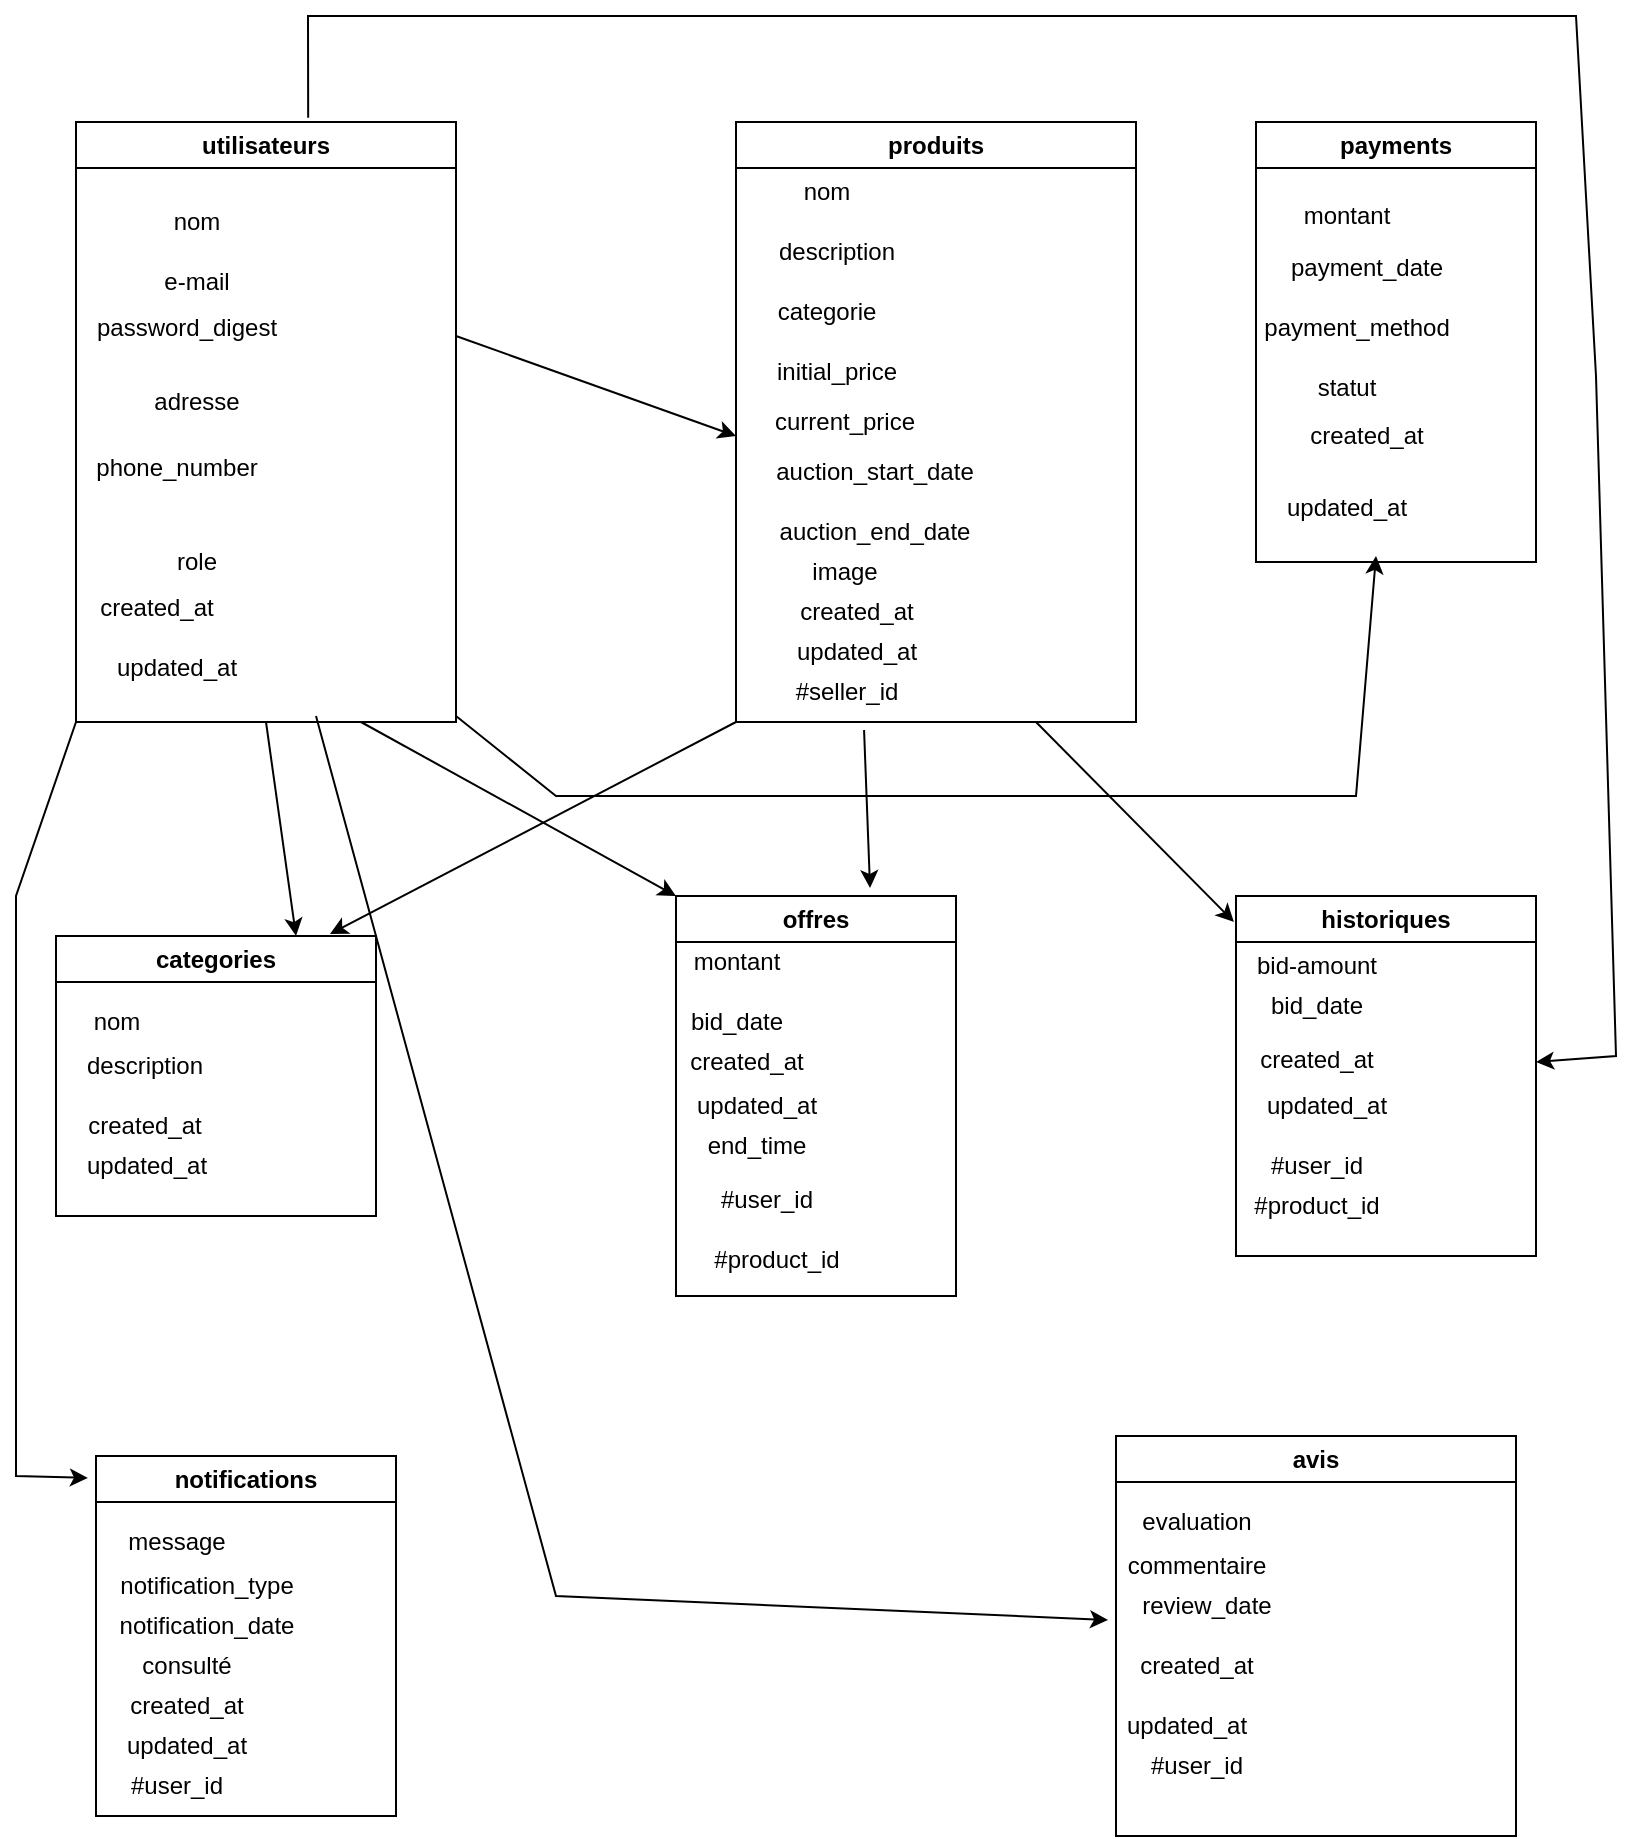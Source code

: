 <mxfile version="22.1.2" type="device">
  <diagram name="Page-1" id="KUBcR4_UfHzxSYPxNXHy">
    <mxGraphModel dx="880" dy="1693" grid="1" gridSize="10" guides="1" tooltips="1" connect="1" arrows="1" fold="1" page="1" pageScale="1" pageWidth="827" pageHeight="1169" math="0" shadow="0">
      <root>
        <mxCell id="0" />
        <mxCell id="1" parent="0" />
        <mxCell id="RqS4wbNQnQuud6CDBGNb-5" value="utilisateurs" style="swimlane;whiteSpace=wrap;html=1;" vertex="1" parent="1">
          <mxGeometry x="40" y="23" width="190" height="300" as="geometry" />
        </mxCell>
        <mxCell id="RqS4wbNQnQuud6CDBGNb-8" value="password_digest" style="text;html=1;align=center;verticalAlign=middle;resizable=0;points=[];autosize=1;strokeColor=none;fillColor=none;" vertex="1" parent="RqS4wbNQnQuud6CDBGNb-5">
          <mxGeometry y="88" width="110" height="30" as="geometry" />
        </mxCell>
        <mxCell id="RqS4wbNQnQuud6CDBGNb-10" value="phone_number" style="text;html=1;align=center;verticalAlign=middle;resizable=0;points=[];autosize=1;strokeColor=none;fillColor=none;" vertex="1" parent="RqS4wbNQnQuud6CDBGNb-5">
          <mxGeometry y="158" width="100" height="30" as="geometry" />
        </mxCell>
        <mxCell id="RqS4wbNQnQuud6CDBGNb-12" value="created_at" style="text;html=1;align=center;verticalAlign=middle;resizable=0;points=[];autosize=1;strokeColor=none;fillColor=none;" vertex="1" parent="RqS4wbNQnQuud6CDBGNb-5">
          <mxGeometry y="228" width="80" height="30" as="geometry" />
        </mxCell>
        <mxCell id="RqS4wbNQnQuud6CDBGNb-13" value="updated_at" style="text;html=1;align=center;verticalAlign=middle;resizable=0;points=[];autosize=1;strokeColor=none;fillColor=none;" vertex="1" parent="RqS4wbNQnQuud6CDBGNb-5">
          <mxGeometry x="10" y="258" width="80" height="30" as="geometry" />
        </mxCell>
        <mxCell id="RqS4wbNQnQuud6CDBGNb-6" value="nom" style="text;html=1;align=center;verticalAlign=middle;resizable=0;points=[];autosize=1;strokeColor=none;fillColor=none;" vertex="1" parent="1">
          <mxGeometry x="75" y="58" width="50" height="30" as="geometry" />
        </mxCell>
        <mxCell id="RqS4wbNQnQuud6CDBGNb-7" value="e-mail" style="text;html=1;align=center;verticalAlign=middle;resizable=0;points=[];autosize=1;strokeColor=none;fillColor=none;" vertex="1" parent="1">
          <mxGeometry x="70" y="88" width="60" height="30" as="geometry" />
        </mxCell>
        <mxCell id="RqS4wbNQnQuud6CDBGNb-9" value="adresse" style="text;html=1;align=center;verticalAlign=middle;resizable=0;points=[];autosize=1;strokeColor=none;fillColor=none;" vertex="1" parent="1">
          <mxGeometry x="65" y="148" width="70" height="30" as="geometry" />
        </mxCell>
        <mxCell id="RqS4wbNQnQuud6CDBGNb-11" value="role" style="text;html=1;align=center;verticalAlign=middle;resizable=0;points=[];autosize=1;strokeColor=none;fillColor=none;" vertex="1" parent="1">
          <mxGeometry x="80" y="228" width="40" height="30" as="geometry" />
        </mxCell>
        <mxCell id="RqS4wbNQnQuud6CDBGNb-18" value="produits" style="swimlane;whiteSpace=wrap;html=1;" vertex="1" parent="1">
          <mxGeometry x="370" y="23" width="200" height="300" as="geometry" />
        </mxCell>
        <mxCell id="RqS4wbNQnQuud6CDBGNb-20" value="description" style="text;html=1;align=center;verticalAlign=middle;resizable=0;points=[];autosize=1;strokeColor=none;fillColor=none;" vertex="1" parent="RqS4wbNQnQuud6CDBGNb-18">
          <mxGeometry x="10" y="50" width="80" height="30" as="geometry" />
        </mxCell>
        <mxCell id="RqS4wbNQnQuud6CDBGNb-24" value="auction_start_date" style="text;html=1;align=center;verticalAlign=middle;resizable=0;points=[];autosize=1;strokeColor=none;fillColor=none;" vertex="1" parent="RqS4wbNQnQuud6CDBGNb-18">
          <mxGeometry x="9" y="160" width="120" height="30" as="geometry" />
        </mxCell>
        <mxCell id="RqS4wbNQnQuud6CDBGNb-25" value="auction_end_date" style="text;html=1;align=center;verticalAlign=middle;resizable=0;points=[];autosize=1;strokeColor=none;fillColor=none;" vertex="1" parent="RqS4wbNQnQuud6CDBGNb-18">
          <mxGeometry x="9" y="190" width="120" height="30" as="geometry" />
        </mxCell>
        <mxCell id="RqS4wbNQnQuud6CDBGNb-27" value="#seller_id" style="text;html=1;align=center;verticalAlign=middle;resizable=0;points=[];autosize=1;strokeColor=none;fillColor=none;" vertex="1" parent="RqS4wbNQnQuud6CDBGNb-18">
          <mxGeometry x="20" y="270" width="70" height="30" as="geometry" />
        </mxCell>
        <mxCell id="RqS4wbNQnQuud6CDBGNb-22" value="initial_price" style="text;html=1;align=center;verticalAlign=middle;resizable=0;points=[];autosize=1;strokeColor=none;fillColor=none;" vertex="1" parent="RqS4wbNQnQuud6CDBGNb-18">
          <mxGeometry x="10" y="110" width="80" height="30" as="geometry" />
        </mxCell>
        <mxCell id="RqS4wbNQnQuud6CDBGNb-21" value="categorie" style="text;html=1;align=center;verticalAlign=middle;resizable=0;points=[];autosize=1;strokeColor=none;fillColor=none;" vertex="1" parent="RqS4wbNQnQuud6CDBGNb-18">
          <mxGeometry x="10" y="80" width="70" height="30" as="geometry" />
        </mxCell>
        <mxCell id="RqS4wbNQnQuud6CDBGNb-23" value="current_price" style="text;html=1;align=center;verticalAlign=middle;resizable=0;points=[];autosize=1;strokeColor=none;fillColor=none;" vertex="1" parent="RqS4wbNQnQuud6CDBGNb-18">
          <mxGeometry x="9" y="135" width="90" height="30" as="geometry" />
        </mxCell>
        <mxCell id="RqS4wbNQnQuud6CDBGNb-26" value="image" style="text;html=1;align=center;verticalAlign=middle;resizable=0;points=[];autosize=1;strokeColor=none;fillColor=none;" vertex="1" parent="RqS4wbNQnQuud6CDBGNb-18">
          <mxGeometry x="24" y="210" width="60" height="30" as="geometry" />
        </mxCell>
        <mxCell id="RqS4wbNQnQuud6CDBGNb-28" value="created_at" style="text;html=1;align=center;verticalAlign=middle;resizable=0;points=[];autosize=1;strokeColor=none;fillColor=none;" vertex="1" parent="RqS4wbNQnQuud6CDBGNb-18">
          <mxGeometry x="20" y="230" width="80" height="30" as="geometry" />
        </mxCell>
        <mxCell id="RqS4wbNQnQuud6CDBGNb-29" value="updated_at" style="text;html=1;align=center;verticalAlign=middle;resizable=0;points=[];autosize=1;strokeColor=none;fillColor=none;" vertex="1" parent="RqS4wbNQnQuud6CDBGNb-18">
          <mxGeometry x="20" y="250" width="80" height="30" as="geometry" />
        </mxCell>
        <mxCell id="RqS4wbNQnQuud6CDBGNb-19" value="nom" style="text;html=1;align=center;verticalAlign=middle;resizable=0;points=[];autosize=1;strokeColor=none;fillColor=none;" vertex="1" parent="RqS4wbNQnQuud6CDBGNb-18">
          <mxGeometry x="20" y="20" width="50" height="30" as="geometry" />
        </mxCell>
        <mxCell id="RqS4wbNQnQuud6CDBGNb-30" value="payments" style="swimlane;whiteSpace=wrap;html=1;" vertex="1" parent="1">
          <mxGeometry x="630" y="23" width="140" height="220" as="geometry" />
        </mxCell>
        <mxCell id="RqS4wbNQnQuud6CDBGNb-33" value="payment_method" style="text;html=1;align=center;verticalAlign=middle;resizable=0;points=[];autosize=1;strokeColor=none;fillColor=none;" vertex="1" parent="RqS4wbNQnQuud6CDBGNb-30">
          <mxGeometry x="-10" y="88" width="120" height="30" as="geometry" />
        </mxCell>
        <mxCell id="RqS4wbNQnQuud6CDBGNb-36" value="updated_at" style="text;html=1;align=center;verticalAlign=middle;resizable=0;points=[];autosize=1;strokeColor=none;fillColor=none;" vertex="1" parent="RqS4wbNQnQuud6CDBGNb-30">
          <mxGeometry x="5" y="178" width="80" height="30" as="geometry" />
        </mxCell>
        <mxCell id="RqS4wbNQnQuud6CDBGNb-34" value="statut" style="text;html=1;align=center;verticalAlign=middle;resizable=0;points=[];autosize=1;strokeColor=none;fillColor=none;" vertex="1" parent="RqS4wbNQnQuud6CDBGNb-30">
          <mxGeometry x="20" y="118" width="50" height="30" as="geometry" />
        </mxCell>
        <mxCell id="RqS4wbNQnQuud6CDBGNb-31" value="montant" style="text;html=1;align=center;verticalAlign=middle;resizable=0;points=[];autosize=1;strokeColor=none;fillColor=none;" vertex="1" parent="RqS4wbNQnQuud6CDBGNb-30">
          <mxGeometry x="10" y="32" width="70" height="30" as="geometry" />
        </mxCell>
        <mxCell id="RqS4wbNQnQuud6CDBGNb-32" value="payment_date" style="text;html=1;align=center;verticalAlign=middle;resizable=0;points=[];autosize=1;strokeColor=none;fillColor=none;" vertex="1" parent="RqS4wbNQnQuud6CDBGNb-30">
          <mxGeometry x="5" y="58" width="100" height="30" as="geometry" />
        </mxCell>
        <mxCell id="RqS4wbNQnQuud6CDBGNb-35" value="created_at" style="text;html=1;align=center;verticalAlign=middle;resizable=0;points=[];autosize=1;strokeColor=none;fillColor=none;" vertex="1" parent="RqS4wbNQnQuud6CDBGNb-30">
          <mxGeometry x="15" y="142" width="80" height="30" as="geometry" />
        </mxCell>
        <mxCell id="RqS4wbNQnQuud6CDBGNb-37" value="categories" style="swimlane;whiteSpace=wrap;html=1;" vertex="1" parent="1">
          <mxGeometry x="30" y="430" width="160" height="140" as="geometry" />
        </mxCell>
        <mxCell id="RqS4wbNQnQuud6CDBGNb-38" value="nom" style="text;html=1;align=center;verticalAlign=middle;resizable=0;points=[];autosize=1;strokeColor=none;fillColor=none;" vertex="1" parent="RqS4wbNQnQuud6CDBGNb-37">
          <mxGeometry x="5" y="28" width="50" height="30" as="geometry" />
        </mxCell>
        <mxCell id="RqS4wbNQnQuud6CDBGNb-39" value="description" style="text;html=1;align=center;verticalAlign=middle;resizable=0;points=[];autosize=1;strokeColor=none;fillColor=none;" vertex="1" parent="RqS4wbNQnQuud6CDBGNb-37">
          <mxGeometry x="4" y="50" width="80" height="30" as="geometry" />
        </mxCell>
        <mxCell id="RqS4wbNQnQuud6CDBGNb-40" value="created_at" style="text;html=1;align=center;verticalAlign=middle;resizable=0;points=[];autosize=1;strokeColor=none;fillColor=none;" vertex="1" parent="RqS4wbNQnQuud6CDBGNb-37">
          <mxGeometry x="4" y="80" width="80" height="30" as="geometry" />
        </mxCell>
        <mxCell id="RqS4wbNQnQuud6CDBGNb-41" value="updated_at" style="text;html=1;align=center;verticalAlign=middle;resizable=0;points=[];autosize=1;strokeColor=none;fillColor=none;" vertex="1" parent="RqS4wbNQnQuud6CDBGNb-37">
          <mxGeometry x="5" y="100" width="80" height="30" as="geometry" />
        </mxCell>
        <mxCell id="RqS4wbNQnQuud6CDBGNb-42" value="offres" style="swimlane;whiteSpace=wrap;html=1;" vertex="1" parent="1">
          <mxGeometry x="340" y="410" width="140" height="200" as="geometry" />
        </mxCell>
        <mxCell id="RqS4wbNQnQuud6CDBGNb-44" value="bid_date" style="text;html=1;align=center;verticalAlign=middle;resizable=0;points=[];autosize=1;strokeColor=none;fillColor=none;" vertex="1" parent="RqS4wbNQnQuud6CDBGNb-42">
          <mxGeometry x="-5" y="48" width="70" height="30" as="geometry" />
        </mxCell>
        <mxCell id="RqS4wbNQnQuud6CDBGNb-45" value="created_at" style="text;html=1;align=center;verticalAlign=middle;resizable=0;points=[];autosize=1;strokeColor=none;fillColor=none;" vertex="1" parent="RqS4wbNQnQuud6CDBGNb-42">
          <mxGeometry x="-5" y="68" width="80" height="30" as="geometry" />
        </mxCell>
        <mxCell id="RqS4wbNQnQuud6CDBGNb-46" value="updated_at" style="text;html=1;align=center;verticalAlign=middle;resizable=0;points=[];autosize=1;strokeColor=none;fillColor=none;" vertex="1" parent="RqS4wbNQnQuud6CDBGNb-42">
          <mxGeometry y="90" width="80" height="30" as="geometry" />
        </mxCell>
        <mxCell id="RqS4wbNQnQuud6CDBGNb-47" value="end_time" style="text;html=1;align=center;verticalAlign=middle;resizable=0;points=[];autosize=1;strokeColor=none;fillColor=none;" vertex="1" parent="RqS4wbNQnQuud6CDBGNb-42">
          <mxGeometry x="5" y="110" width="70" height="30" as="geometry" />
        </mxCell>
        <mxCell id="RqS4wbNQnQuud6CDBGNb-43" value="montant" style="text;html=1;align=center;verticalAlign=middle;resizable=0;points=[];autosize=1;strokeColor=none;fillColor=none;" vertex="1" parent="RqS4wbNQnQuud6CDBGNb-42">
          <mxGeometry x="-5" y="18" width="70" height="30" as="geometry" />
        </mxCell>
        <mxCell id="RqS4wbNQnQuud6CDBGNb-48" value="#user_id" style="text;html=1;align=center;verticalAlign=middle;resizable=0;points=[];autosize=1;strokeColor=none;fillColor=none;" vertex="1" parent="RqS4wbNQnQuud6CDBGNb-42">
          <mxGeometry x="10" y="137" width="70" height="30" as="geometry" />
        </mxCell>
        <mxCell id="RqS4wbNQnQuud6CDBGNb-49" value="#product_id" style="text;html=1;align=center;verticalAlign=middle;resizable=0;points=[];autosize=1;strokeColor=none;fillColor=none;" vertex="1" parent="RqS4wbNQnQuud6CDBGNb-42">
          <mxGeometry x="5" y="167" width="90" height="30" as="geometry" />
        </mxCell>
        <mxCell id="RqS4wbNQnQuud6CDBGNb-50" value="historiques" style="swimlane;whiteSpace=wrap;html=1;" vertex="1" parent="1">
          <mxGeometry x="620" y="410" width="150" height="180" as="geometry" />
        </mxCell>
        <mxCell id="RqS4wbNQnQuud6CDBGNb-51" value="bid-amount" style="text;html=1;align=center;verticalAlign=middle;resizable=0;points=[];autosize=1;strokeColor=none;fillColor=none;" vertex="1" parent="RqS4wbNQnQuud6CDBGNb-50">
          <mxGeometry y="20" width="80" height="30" as="geometry" />
        </mxCell>
        <mxCell id="RqS4wbNQnQuud6CDBGNb-52" value="bid_date" style="text;html=1;align=center;verticalAlign=middle;resizable=0;points=[];autosize=1;strokeColor=none;fillColor=none;" vertex="1" parent="RqS4wbNQnQuud6CDBGNb-50">
          <mxGeometry x="5" y="40" width="70" height="30" as="geometry" />
        </mxCell>
        <mxCell id="RqS4wbNQnQuud6CDBGNb-56" value="#product_id" style="text;html=1;align=center;verticalAlign=middle;resizable=0;points=[];autosize=1;strokeColor=none;fillColor=none;" vertex="1" parent="RqS4wbNQnQuud6CDBGNb-50">
          <mxGeometry x="-5" y="140" width="90" height="30" as="geometry" />
        </mxCell>
        <mxCell id="RqS4wbNQnQuud6CDBGNb-55" value="#user_id" style="text;html=1;align=center;verticalAlign=middle;resizable=0;points=[];autosize=1;strokeColor=none;fillColor=none;" vertex="1" parent="RqS4wbNQnQuud6CDBGNb-50">
          <mxGeometry x="5" y="120" width="70" height="30" as="geometry" />
        </mxCell>
        <mxCell id="RqS4wbNQnQuud6CDBGNb-53" value="created_at" style="text;html=1;align=center;verticalAlign=middle;resizable=0;points=[];autosize=1;strokeColor=none;fillColor=none;" vertex="1" parent="RqS4wbNQnQuud6CDBGNb-50">
          <mxGeometry y="67" width="80" height="30" as="geometry" />
        </mxCell>
        <mxCell id="RqS4wbNQnQuud6CDBGNb-54" value="updated_at" style="text;html=1;align=center;verticalAlign=middle;resizable=0;points=[];autosize=1;strokeColor=none;fillColor=none;" vertex="1" parent="RqS4wbNQnQuud6CDBGNb-50">
          <mxGeometry x="5" y="90" width="80" height="30" as="geometry" />
        </mxCell>
        <mxCell id="RqS4wbNQnQuud6CDBGNb-57" value="notifications" style="swimlane;whiteSpace=wrap;html=1;" vertex="1" parent="1">
          <mxGeometry x="50" y="690" width="150" height="180" as="geometry" />
        </mxCell>
        <mxCell id="RqS4wbNQnQuud6CDBGNb-59" value="notification_type" style="text;html=1;align=center;verticalAlign=middle;resizable=0;points=[];autosize=1;strokeColor=none;fillColor=none;" vertex="1" parent="RqS4wbNQnQuud6CDBGNb-57">
          <mxGeometry y="50" width="110" height="30" as="geometry" />
        </mxCell>
        <mxCell id="RqS4wbNQnQuud6CDBGNb-61" value="consulté" style="text;html=1;align=center;verticalAlign=middle;resizable=0;points=[];autosize=1;strokeColor=none;fillColor=none;" vertex="1" parent="RqS4wbNQnQuud6CDBGNb-57">
          <mxGeometry x="10" y="90" width="70" height="30" as="geometry" />
        </mxCell>
        <mxCell id="RqS4wbNQnQuud6CDBGNb-60" value="notification_date" style="text;html=1;align=center;verticalAlign=middle;resizable=0;points=[];autosize=1;strokeColor=none;fillColor=none;" vertex="1" parent="RqS4wbNQnQuud6CDBGNb-57">
          <mxGeometry y="70" width="110" height="30" as="geometry" />
        </mxCell>
        <mxCell id="RqS4wbNQnQuud6CDBGNb-62" value="created_at" style="text;html=1;align=center;verticalAlign=middle;resizable=0;points=[];autosize=1;strokeColor=none;fillColor=none;" vertex="1" parent="RqS4wbNQnQuud6CDBGNb-57">
          <mxGeometry x="5" y="110" width="80" height="30" as="geometry" />
        </mxCell>
        <mxCell id="RqS4wbNQnQuud6CDBGNb-63" value="updated_at" style="text;html=1;align=center;verticalAlign=middle;resizable=0;points=[];autosize=1;strokeColor=none;fillColor=none;" vertex="1" parent="RqS4wbNQnQuud6CDBGNb-57">
          <mxGeometry x="5" y="130" width="80" height="30" as="geometry" />
        </mxCell>
        <mxCell id="RqS4wbNQnQuud6CDBGNb-64" value="#user_id" style="text;html=1;align=center;verticalAlign=middle;resizable=0;points=[];autosize=1;strokeColor=none;fillColor=none;" vertex="1" parent="RqS4wbNQnQuud6CDBGNb-57">
          <mxGeometry x="5" y="150" width="70" height="30" as="geometry" />
        </mxCell>
        <mxCell id="RqS4wbNQnQuud6CDBGNb-58" value="message" style="text;html=1;align=center;verticalAlign=middle;resizable=0;points=[];autosize=1;strokeColor=none;fillColor=none;" vertex="1" parent="1">
          <mxGeometry x="55" y="718" width="70" height="30" as="geometry" />
        </mxCell>
        <mxCell id="RqS4wbNQnQuud6CDBGNb-65" value="avis" style="swimlane;whiteSpace=wrap;html=1;" vertex="1" parent="1">
          <mxGeometry x="560" y="680" width="200" height="200" as="geometry" />
        </mxCell>
        <mxCell id="RqS4wbNQnQuud6CDBGNb-66" value="evaluation" style="text;html=1;align=center;verticalAlign=middle;resizable=0;points=[];autosize=1;strokeColor=none;fillColor=none;" vertex="1" parent="RqS4wbNQnQuud6CDBGNb-65">
          <mxGeometry y="28" width="80" height="30" as="geometry" />
        </mxCell>
        <mxCell id="RqS4wbNQnQuud6CDBGNb-67" value="commentaire" style="text;html=1;align=center;verticalAlign=middle;resizable=0;points=[];autosize=1;strokeColor=none;fillColor=none;" vertex="1" parent="RqS4wbNQnQuud6CDBGNb-65">
          <mxGeometry x="-5" y="50" width="90" height="30" as="geometry" />
        </mxCell>
        <mxCell id="RqS4wbNQnQuud6CDBGNb-68" value="review_date" style="text;html=1;align=center;verticalAlign=middle;resizable=0;points=[];autosize=1;strokeColor=none;fillColor=none;" vertex="1" parent="RqS4wbNQnQuud6CDBGNb-65">
          <mxGeometry y="70" width="90" height="30" as="geometry" />
        </mxCell>
        <mxCell id="RqS4wbNQnQuud6CDBGNb-69" value="created_at" style="text;html=1;align=center;verticalAlign=middle;resizable=0;points=[];autosize=1;strokeColor=none;fillColor=none;" vertex="1" parent="RqS4wbNQnQuud6CDBGNb-65">
          <mxGeometry y="100" width="80" height="30" as="geometry" />
        </mxCell>
        <mxCell id="RqS4wbNQnQuud6CDBGNb-70" value="updated_at" style="text;html=1;align=center;verticalAlign=middle;resizable=0;points=[];autosize=1;strokeColor=none;fillColor=none;" vertex="1" parent="RqS4wbNQnQuud6CDBGNb-65">
          <mxGeometry x="-5" y="130" width="80" height="30" as="geometry" />
        </mxCell>
        <mxCell id="RqS4wbNQnQuud6CDBGNb-71" value="#user_id" style="text;html=1;align=center;verticalAlign=middle;resizable=0;points=[];autosize=1;strokeColor=none;fillColor=none;" vertex="1" parent="RqS4wbNQnQuud6CDBGNb-65">
          <mxGeometry x="5" y="150" width="70" height="30" as="geometry" />
        </mxCell>
        <mxCell id="RqS4wbNQnQuud6CDBGNb-72" value="" style="endArrow=classic;html=1;rounded=0;" edge="1" parent="1">
          <mxGeometry width="50" height="50" relative="1" as="geometry">
            <mxPoint x="230" y="130" as="sourcePoint" />
            <mxPoint x="370" y="180" as="targetPoint" />
          </mxGeometry>
        </mxCell>
        <mxCell id="RqS4wbNQnQuud6CDBGNb-73" value="" style="endArrow=classic;html=1;rounded=0;" edge="1" parent="1">
          <mxGeometry width="50" height="50" relative="1" as="geometry">
            <mxPoint x="230" y="320" as="sourcePoint" />
            <mxPoint x="690" y="240" as="targetPoint" />
            <Array as="points">
              <mxPoint x="280" y="360" />
              <mxPoint x="550" y="360" />
              <mxPoint x="680" y="360" />
            </Array>
          </mxGeometry>
        </mxCell>
        <mxCell id="RqS4wbNQnQuud6CDBGNb-74" value="" style="endArrow=classic;html=1;rounded=0;entryX=0.75;entryY=0;entryDx=0;entryDy=0;exitX=0.5;exitY=1;exitDx=0;exitDy=0;" edge="1" parent="1" source="RqS4wbNQnQuud6CDBGNb-5" target="RqS4wbNQnQuud6CDBGNb-37">
          <mxGeometry width="50" height="50" relative="1" as="geometry">
            <mxPoint x="380" y="410" as="sourcePoint" />
            <mxPoint x="430" y="360" as="targetPoint" />
          </mxGeometry>
        </mxCell>
        <mxCell id="RqS4wbNQnQuud6CDBGNb-75" value="" style="endArrow=classic;html=1;rounded=0;entryX=0.856;entryY=-0.007;entryDx=0;entryDy=0;entryPerimeter=0;exitX=0;exitY=1;exitDx=0;exitDy=0;" edge="1" parent="1" source="RqS4wbNQnQuud6CDBGNb-18" target="RqS4wbNQnQuud6CDBGNb-37">
          <mxGeometry width="50" height="50" relative="1" as="geometry">
            <mxPoint x="380" y="410" as="sourcePoint" />
            <mxPoint x="430" y="360" as="targetPoint" />
          </mxGeometry>
        </mxCell>
        <mxCell id="RqS4wbNQnQuud6CDBGNb-76" value="" style="endArrow=classic;html=1;rounded=0;entryX=0;entryY=0;entryDx=0;entryDy=0;exitX=0.75;exitY=1;exitDx=0;exitDy=0;" edge="1" parent="1" source="RqS4wbNQnQuud6CDBGNb-5" target="RqS4wbNQnQuud6CDBGNb-42">
          <mxGeometry width="50" height="50" relative="1" as="geometry">
            <mxPoint x="380" y="410" as="sourcePoint" />
            <mxPoint x="430" y="360" as="targetPoint" />
          </mxGeometry>
        </mxCell>
        <mxCell id="RqS4wbNQnQuud6CDBGNb-77" value="" style="endArrow=classic;html=1;rounded=0;entryX=0.693;entryY=-0.02;entryDx=0;entryDy=0;entryPerimeter=0;exitX=0.629;exitY=1.133;exitDx=0;exitDy=0;exitPerimeter=0;" edge="1" parent="1" source="RqS4wbNQnQuud6CDBGNb-27" target="RqS4wbNQnQuud6CDBGNb-42">
          <mxGeometry width="50" height="50" relative="1" as="geometry">
            <mxPoint x="380" y="410" as="sourcePoint" />
            <mxPoint x="430" y="360" as="targetPoint" />
          </mxGeometry>
        </mxCell>
        <mxCell id="RqS4wbNQnQuud6CDBGNb-78" value="" style="endArrow=classic;html=1;rounded=0;exitX=0.611;exitY=-0.007;exitDx=0;exitDy=0;exitPerimeter=0;" edge="1" parent="1" source="RqS4wbNQnQuud6CDBGNb-5">
          <mxGeometry width="50" height="50" relative="1" as="geometry">
            <mxPoint x="340" y="50" as="sourcePoint" />
            <mxPoint x="770" y="493" as="targetPoint" />
            <Array as="points">
              <mxPoint x="156" y="-30" />
              <mxPoint x="790" y="-30" />
              <mxPoint x="800" y="150" />
              <mxPoint x="810" y="490" />
            </Array>
          </mxGeometry>
        </mxCell>
        <mxCell id="RqS4wbNQnQuud6CDBGNb-79" value="" style="endArrow=classic;html=1;rounded=0;entryX=-0.007;entryY=0.072;entryDx=0;entryDy=0;entryPerimeter=0;exitX=0.75;exitY=1;exitDx=0;exitDy=0;" edge="1" parent="1" source="RqS4wbNQnQuud6CDBGNb-18" target="RqS4wbNQnQuud6CDBGNb-50">
          <mxGeometry width="50" height="50" relative="1" as="geometry">
            <mxPoint x="400" y="240" as="sourcePoint" />
            <mxPoint x="450" y="190" as="targetPoint" />
          </mxGeometry>
        </mxCell>
        <mxCell id="RqS4wbNQnQuud6CDBGNb-80" value="" style="endArrow=classic;html=1;rounded=0;exitX=0;exitY=1;exitDx=0;exitDy=0;entryX=-0.027;entryY=0.061;entryDx=0;entryDy=0;entryPerimeter=0;" edge="1" parent="1" source="RqS4wbNQnQuud6CDBGNb-5" target="RqS4wbNQnQuud6CDBGNb-57">
          <mxGeometry width="50" height="50" relative="1" as="geometry">
            <mxPoint x="240" y="460" as="sourcePoint" />
            <mxPoint x="290" y="410" as="targetPoint" />
            <Array as="points">
              <mxPoint x="10" y="410" />
              <mxPoint x="10" y="700" />
            </Array>
          </mxGeometry>
        </mxCell>
        <mxCell id="RqS4wbNQnQuud6CDBGNb-81" value="" style="endArrow=classic;html=1;rounded=0;entryX=-0.044;entryY=0.733;entryDx=0;entryDy=0;entryPerimeter=0;" edge="1" parent="1" target="RqS4wbNQnQuud6CDBGNb-68">
          <mxGeometry width="50" height="50" relative="1" as="geometry">
            <mxPoint x="160" y="320" as="sourcePoint" />
            <mxPoint x="400" y="740" as="targetPoint" />
            <Array as="points">
              <mxPoint x="280" y="760" />
            </Array>
          </mxGeometry>
        </mxCell>
      </root>
    </mxGraphModel>
  </diagram>
</mxfile>
